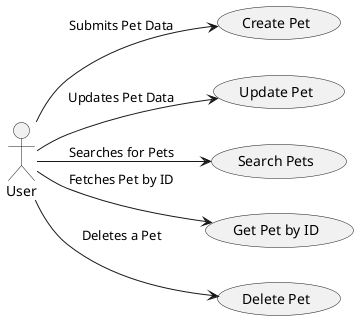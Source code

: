 @startuml

!define RECTANGLE class
left to right direction

actor User as U

usecase "Create Pet" as UC_CreatePet
usecase "Update Pet" as UC_UpdatePet
usecase "Search Pets" as UC_SearchPets
usecase "Get Pet by ID" as UC_GetPetById
usecase "Delete Pet" as UC_DeletePet

U --> UC_CreatePet : "Submits Pet Data"
U --> UC_UpdatePet : "Updates Pet Data"
U --> UC_SearchPets : "Searches for Pets"
U --> UC_GetPetById : "Fetches Pet by ID"
U --> UC_DeletePet : "Deletes a Pet"

@enduml
